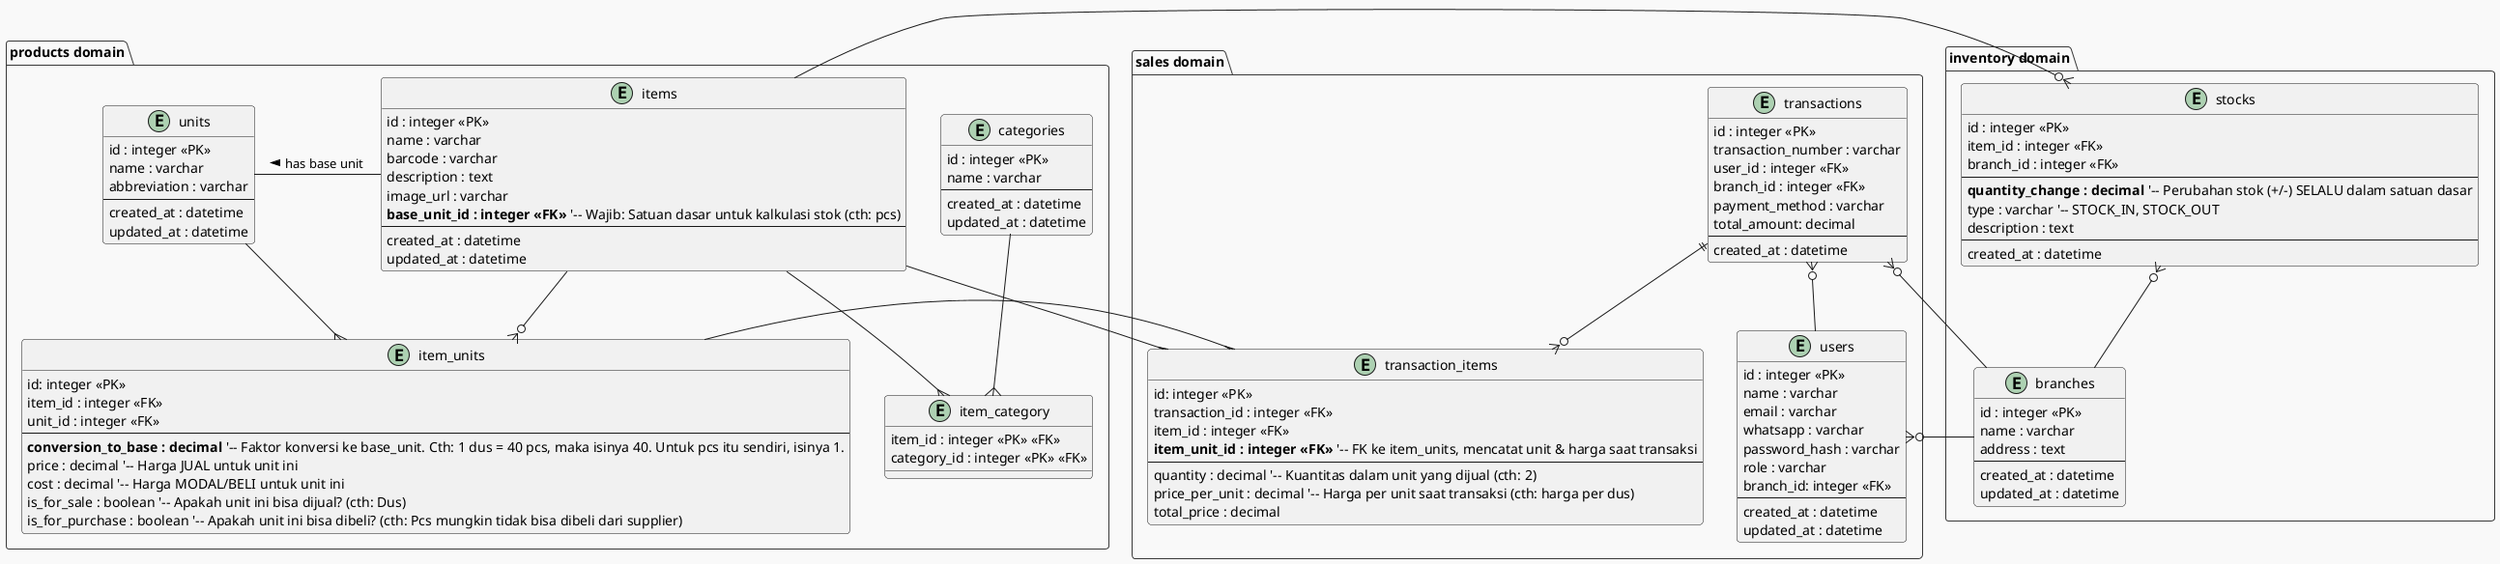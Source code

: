 @startuml
!theme mars

' -- Penjelasan Perubahan Best Practice --
' 1. ITEMS memiliki "base_unit_id" sebagai satuan dasar wajib untuk kalkulasi stok.
' 2. ITEM_UNITS (menggantikan item_prices) adalah tabel pusat yang menyimpan harga JUAL/BELI per unit DAN faktor konversi ke satuan dasar.
' 3. STOCK adalah buku besar (wajib audit) yang mencatat SEMUA pergerakan stok dalam SATUAN DASAR.
' 4. ITEM_STOCK_SUMMARY adalah tabel ringkasan untuk performa query stok yang sangat cepat.
' 5. Penambahan struktur PURCHASE (Pemesanan Pembelian) untuk melengkapi alur masuk barang secara profesional.
' --

package "products domain" {
  entity "categories" as cat {
    id : integer <<PK>>
    name : varchar
    --
    created_at : datetime
    updated_at : datetime
  }

  entity "items" as i {
    id : integer <<PK>>
    name : varchar
    barcode : varchar
    description : text
    image_url : varchar
    **base_unit_id : integer <<FK>>** '-- Wajib: Satuan dasar untuk kalkulasi stok (cth: pcs)
    --
    created_at : datetime
    updated_at : datetime
  }

  entity "item_category" as ic {
    item_id : integer <<PK>> <<FK>>
    category_id : integer <<PK>> <<FK>>
  }

  entity "item_units" as iu {
    id: integer <<PK>>
    item_id : integer <<FK>>
    unit_id : integer <<FK>>
    --
    **conversion_to_base : decimal** '-- Faktor konversi ke base_unit. Cth: 1 dus = 40 pcs, maka isinya 40. Untuk pcs itu sendiri, isinya 1.
    price : decimal '-- Harga JUAL untuk unit ini
    cost : decimal '-- Harga MODAL/BELI untuk unit ini
    is_for_sale : boolean '-- Apakah unit ini bisa dijual? (cth: Dus)
    is_for_purchase : boolean '-- Apakah unit ini bisa dibeli? (cth: Pcs mungkin tidak bisa dibeli dari supplier)
  }

  entity "units" as u {
    id : integer <<PK>>
    name : varchar
    abbreviation : varchar
    --
    created_at : datetime
    updated_at : datetime
  }
}

package "inventory domain" {
  entity "branches" as b {
    id : integer <<PK>>
    name : varchar
    address : text
    --
    created_at : datetime
    updated_at : datetime
  }

  ' Best Practice: Buku besar semua transaksi stok (untuk audit)
  entity "stocks" as sl {
    id : integer <<PK>>
    item_id : integer <<FK>>
    branch_id : integer <<FK>>
    --
    **quantity_change : decimal** '-- Perubahan stok (+/-) SELALU dalam satuan dasar
    type : varchar '-- STOCK_IN, STOCK_OUT
    description : text
    --
    created_at : datetime
  }
}

' ===================================
' ======== SALES (PENJUALAN) ========
' ===================================
package "sales domain" {
  entity "users" as usr {
    id : integer <<PK>>
    name : varchar
    email : varchar
    whatsapp : varchar
    password_hash : varchar
    role : varchar
    branch_id: integer <<FK>>
    --
    created_at : datetime
    updated_at : datetime
  }

  entity "transactions" as t {
    id : integer <<PK>>
    transaction_number : varchar
    user_id : integer <<FK>>
    branch_id : integer <<FK>>
    payment_method : varchar
    total_amount: decimal
    --
    created_at : datetime
  }

  entity "transaction_items" as ti {
    id: integer <<PK>>
    transaction_id : integer <<FK>>
    item_id : integer <<FK>>
    **item_unit_id : integer <<FK>>** '-- FK ke item_units, mencatat unit & harga saat transaksi
    --
    quantity : decimal '-- Kuantitas dalam unit yang dijual (cth: 2)
    price_per_unit : decimal '-- Harga per unit saat transaksi (cth: harga per dus)
    total_price : decimal
  }
}

' ===================================
' =========== RELATIONSHIPS =========
' ===================================
' Product Relationships
i --{ ic
cat --{ ic
i --o{ iu
u --{ iu
i --right- u : "has base unit >"

' Inventory Relationships
sl }o-- i
sl }o-- b

' Sales Relationships
t }o-- usr
t }o-- b
t ||--o{ ti
i --{ ti
iu --{ ti

' User-Branch Relationship
usr }o-- b
@enduml
